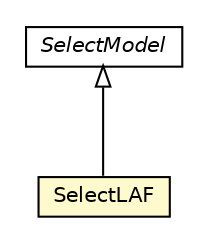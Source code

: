 #!/usr/local/bin/dot
#
# Class diagram 
# Generated by UMLGraph version R5_6-24-gf6e263 (http://www.umlgraph.org/)
#

digraph G {
	edge [fontname="Helvetica",fontsize=10,labelfontname="Helvetica",labelfontsize=10];
	node [fontname="Helvetica",fontsize=10,shape=plaintext];
	nodesep=0.25;
	ranksep=0.5;
	// org.universAAL.ui.handler.gui.swing.model.FormControl.SelectModel
	c7308010 [label=<<table title="org.universAAL.ui.handler.gui.swing.model.FormControl.SelectModel" border="0" cellborder="1" cellspacing="0" cellpadding="2" port="p" href="../model/FormControl/SelectModel.html">
		<tr><td><table border="0" cellspacing="0" cellpadding="1">
<tr><td align="center" balign="center"><font face="Helvetica-Oblique"> SelectModel </font></td></tr>
		</table></td></tr>
		</table>>, URL="../model/FormControl/SelectModel.html", fontname="Helvetica", fontcolor="black", fontsize=10.0];
	// org.universAAL.ui.handler.gui.swing.defaultLookAndFeel.SelectLAF
	c7308063 [label=<<table title="org.universAAL.ui.handler.gui.swing.defaultLookAndFeel.SelectLAF" border="0" cellborder="1" cellspacing="0" cellpadding="2" port="p" bgcolor="lemonChiffon" href="./SelectLAF.html">
		<tr><td><table border="0" cellspacing="0" cellpadding="1">
<tr><td align="center" balign="center"> SelectLAF </td></tr>
		</table></td></tr>
		</table>>, URL="./SelectLAF.html", fontname="Helvetica", fontcolor="black", fontsize=10.0];
	//org.universAAL.ui.handler.gui.swing.defaultLookAndFeel.SelectLAF extends org.universAAL.ui.handler.gui.swing.model.FormControl.SelectModel
	c7308010:p -> c7308063:p [dir=back,arrowtail=empty];
}

